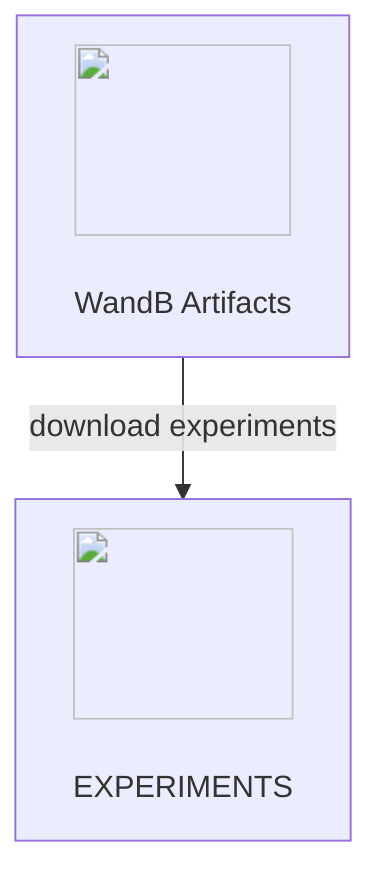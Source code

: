 flowchart TD
    A["<img src='icons/file.svg' width=100 height=100/> <br/> WandB Artifacts"] -->|download experiments| B["<img src='icons/database.svg' width=100 height=100/> <br/> EXPERIMENTS"]